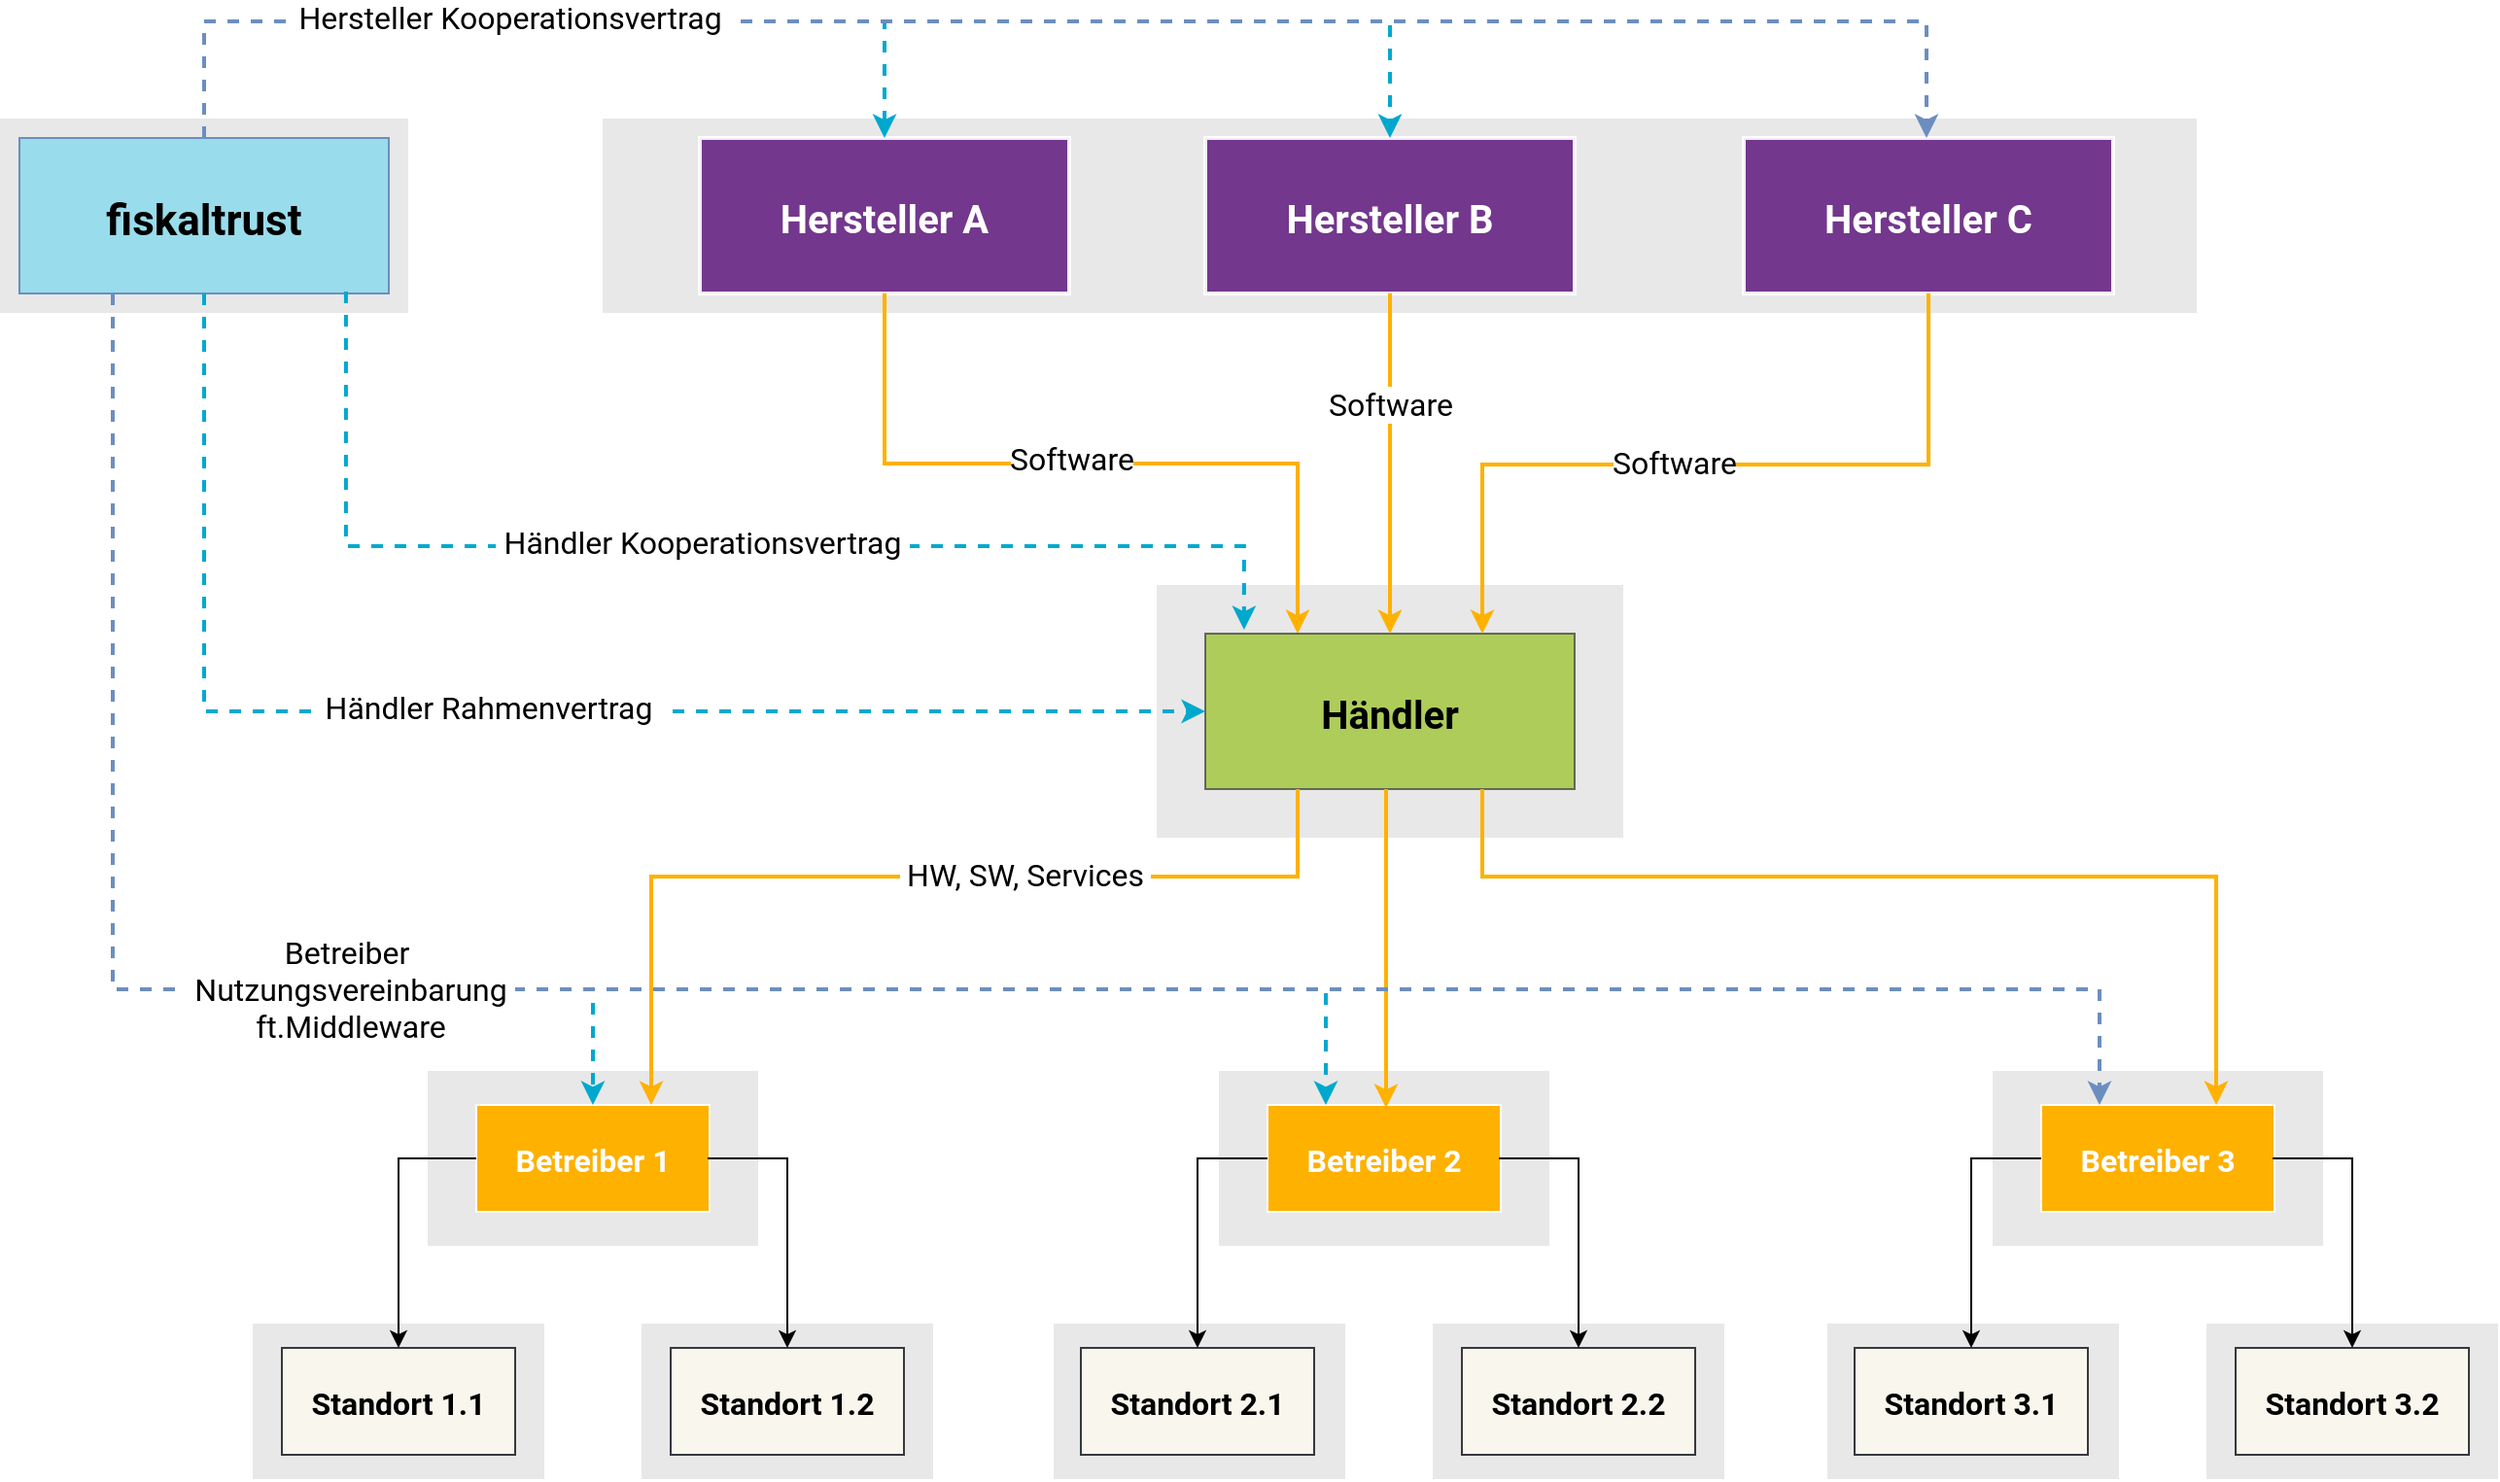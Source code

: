 <mxfile version="13.7.3" type="device"><diagram name="Page-1" id="2c0d36ab-eaac-3732-788b-9136903baeff"><mxGraphModel dx="1200" dy="780" grid="1" gridSize="10" guides="1" tooltips="1" connect="1" arrows="1" fold="1" page="1" pageScale="1.5" pageWidth="1169" pageHeight="827" background="#ffffff" math="0" shadow="0"><root><mxCell id="0"/><mxCell id="1" parent="0"/><mxCell id="xqAZLxv3Vc2gLsiTw-QS-123" value="" style="strokeColor=none;opacity=30;fillColor=#b2b2b2;" parent="1" vertex="1"><mxGeometry x="441" y="190" width="820" height="100" as="geometry"/></mxCell><mxCell id="123" value="" style="strokeColor=none;opacity=30;fillColor=#b2b2b2;" parent="1" vertex="1"><mxGeometry x="131" y="190.0" width="210" height="100.0" as="geometry"/></mxCell><mxCell id="118" value="" style="strokeColor=none;opacity=30;fillColor=#b2b2b2;" parent="1" vertex="1"><mxGeometry x="726" y="430" width="240" height="130" as="geometry"/></mxCell><mxCell id="111" value="" style="strokeColor=none;opacity=30;fillColor=#b2b2b2;" parent="1" vertex="1"><mxGeometry x="351" y="680" width="170" height="90" as="geometry"/></mxCell><mxCell id="108" value="" style="strokeColor=none;opacity=30;fillColor=#b2b2b2;" parent="1" vertex="1"><mxGeometry x="461" y="810" width="150" height="80" as="geometry"/></mxCell><mxCell id="2" value="fiskaltrust" style="rounded=0;strokeColor=#6c8ebf;fontStyle=1;fontFamily=Roboto;fontSize=22;fillColor=#99dceb;fontSource=https%3A%2F%2Ffonts.googleapis.com%2Fcss%3Ffamily%3DRoboto;" parent="1" vertex="1"><mxGeometry x="141" y="200" width="190" height="80" as="geometry"/></mxCell><mxCell id="13" value="Hersteller A" style="rounded=0;gradientColor=none;fontColor=#FFFFFF;fontStyle=1;fontFamily=Roboto;fontSize=20;fillColor=#672483;opacity=90;strokeColor=#FFFFFF;strokeWidth=2;fontSource=https%3A%2F%2Ffonts.googleapis.com%2Fcss%3Ffamily%3DRoboto;" parent="1" vertex="1"><mxGeometry x="491" y="200" width="190" height="80" as="geometry"/></mxCell><mxCell id="62" value="" style="edgeStyle=elbowEdgeStyle;elbow=vertical;strokeWidth=2;rounded=0;entryX=0.25;entryY=0;entryDx=0;entryDy=0;fillColor=#ffcc99;strokeColor=#ffb100;" parent="1" source="13" target="xqAZLxv3Vc2gLsiTw-QS-131" edge="1"><mxGeometry x="28" y="265.5" width="100" height="100" as="geometry"><mxPoint x="28" y="365.5" as="sourcePoint"/><mxPoint x="173" y="585.5" as="targetPoint"/></mxGeometry></mxCell><mxCell id="xqAZLxv3Vc2gLsiTw-QS-152" value="&lt;font style=&quot;font-size: 16px&quot; color=&quot;#000000&quot; face=&quot;Roboto&quot; data-font-src=&quot;https://fonts.googleapis.com/css?family=Roboto&quot;&gt;Software&lt;/font&gt;" style="edgeLabel;html=1;align=center;verticalAlign=middle;resizable=0;points=[];fontColor=#3399FF;" parent="62" vertex="1" connectable="0"><mxGeometry relative="1" as="geometry"><mxPoint x="-11" y="-3" as="offset"/></mxGeometry></mxCell><mxCell id="xqAZLxv3Vc2gLsiTw-QS-124" value="Hersteller B" style="rounded=0;gradientColor=none;fontColor=#FFFFFF;fontStyle=1;fontFamily=Roboto;fontSize=20;fillColor=#672483;opacity=90;strokeColor=#FFFFFF;strokeWidth=2;fontSource=https%3A%2F%2Ffonts.googleapis.com%2Fcss%3Ffamily%3DRoboto;" parent="1" vertex="1"><mxGeometry x="751" y="200" width="190" height="80" as="geometry"/></mxCell><mxCell id="xqAZLxv3Vc2gLsiTw-QS-125" value="Hersteller C" style="rounded=0;gradientColor=none;fontColor=#FFFFFF;fontStyle=1;fontFamily=Roboto;fontSize=20;fillColor=#672483;opacity=90;strokeColor=#FFFFFF;strokeWidth=2;fontSource=https%3A%2F%2Ffonts.googleapis.com%2Fcss%3Ffamily%3DRoboto;" parent="1" vertex="1"><mxGeometry x="1028" y="200" width="190" height="80" as="geometry"/></mxCell><object label="" k1="hallo" id="xqAZLxv3Vc2gLsiTw-QS-128"><mxCell style="edgeStyle=elbowEdgeStyle;elbow=vertical;strokeWidth=2;rounded=0;fillColor=#dae8fc;dashed=1;strokeColor=#00a8ce;" parent="1" source="2" target="13" edge="1"><mxGeometry x="28" y="265.5" width="100" height="100" as="geometry"><mxPoint x="236" y="200" as="sourcePoint"/><mxPoint x="361" y="140" as="targetPoint"/><Array as="points"><mxPoint x="411" y="140"/></Array></mxGeometry></mxCell></object><object label="" k1="hallo" id="xqAZLxv3Vc2gLsiTw-QS-129"><mxCell style="edgeStyle=elbowEdgeStyle;elbow=vertical;strokeWidth=2;rounded=0;exitX=0.5;exitY=0;exitDx=0;exitDy=0;fillColor=#dae8fc;dashed=1;strokeColor=#00a8ce;" parent="1" source="2" target="xqAZLxv3Vc2gLsiTw-QS-124" edge="1"><mxGeometry x="38" y="275.5" width="100" height="100" as="geometry"><mxPoint x="241" y="200" as="sourcePoint"/><mxPoint x="596" y="210" as="targetPoint"/><Array as="points"><mxPoint x="541" y="140"/></Array></mxGeometry></mxCell></object><object label="" k1="hallo" id="xqAZLxv3Vc2gLsiTw-QS-130"><mxCell style="edgeStyle=elbowEdgeStyle;elbow=vertical;strokeWidth=2;rounded=0;entryX=0.5;entryY=0;entryDx=0;entryDy=0;fontColor=#3399FF;fillColor=#dae8fc;strokeColor=#6c8ebf;dashed=1;" parent="1" edge="1"><mxGeometry x="268" y="275.5" width="100" height="100" as="geometry"><mxPoint x="236" y="200" as="sourcePoint"/><mxPoint x="1122" y="200" as="targetPoint"/><Array as="points"><mxPoint x="771" y="140"/></Array></mxGeometry></mxCell></object><mxCell id="xqAZLxv3Vc2gLsiTw-QS-150" value="&lt;font style=&quot;font-size: 16px&quot; color=&quot;#000000&quot; face=&quot;Roboto&quot; data-font-src=&quot;https://fonts.googleapis.com/css?family=Roboto&quot;&gt;&amp;nbsp;Hersteller Kooperationsvertrag&amp;nbsp;&lt;/font&gt;" style="edgeLabel;html=1;align=center;verticalAlign=middle;resizable=0;points=[];fontColor=#3399FF;" parent="xqAZLxv3Vc2gLsiTw-QS-130" vertex="1" connectable="0"><mxGeometry relative="1" as="geometry"><mxPoint x="-286" y="-2" as="offset"/></mxGeometry></mxCell><mxCell id="xqAZLxv3Vc2gLsiTw-QS-131" value="Händler" style="rounded=0;strokeColor=#36393d;fontStyle=1;fontFamily=Roboto;fontSize=20;fillColor=#96c11f;opacity=70;fontSource=https%3A%2F%2Ffonts.googleapis.com%2Fcss%3Ffamily%3DRoboto;" parent="1" vertex="1"><mxGeometry x="751" y="455" width="190" height="80" as="geometry"/></mxCell><object label="" k1="hallo" id="xqAZLxv3Vc2gLsiTw-QS-132"><mxCell style="edgeStyle=elbowEdgeStyle;elbow=vertical;strokeWidth=2;rounded=0;fontColor=#3399FF;fillColor=#dae8fc;dashed=1;strokeColor=#00a8ce;exitX=0.5;exitY=1;exitDx=0;exitDy=0;" parent="1" source="2" target="xqAZLxv3Vc2gLsiTw-QS-131" edge="1"><mxGeometry x="279" y="285.5" width="100" height="100" as="geometry"><mxPoint x="236" y="340" as="sourcePoint"/><mxPoint x="701" y="480" as="targetPoint"/><Array as="points"><mxPoint x="284" y="495"/></Array></mxGeometry></mxCell></object><mxCell id="xqAZLxv3Vc2gLsiTw-QS-151" value="&lt;font style=&quot;font-size: 16px&quot; color=&quot;#000000&quot;&gt;&amp;nbsp;Händler Rahmenvertrag&amp;nbsp;&lt;/font&gt;" style="edgeLabel;html=1;align=center;verticalAlign=middle;resizable=0;points=[];fontColor=#3399FF;fontFamily=Roboto;fontSource=https%3A%2F%2Ffonts.googleapis.com%2Fcss%3Ffamily%3DRoboto;" parent="xqAZLxv3Vc2gLsiTw-QS-132" vertex="1" connectable="0"><mxGeometry relative="1" as="geometry"><mxPoint x="-4" y="-2" as="offset"/></mxGeometry></mxCell><mxCell id="xqAZLxv3Vc2gLsiTw-QS-134" value="" style="edgeStyle=elbowEdgeStyle;elbow=horizontal;strokeWidth=2;rounded=0;entryX=0.5;entryY=0;entryDx=0;entryDy=0;exitX=0.5;exitY=1;exitDx=0;exitDy=0;fillColor=#ffcc99;strokeColor=#ffb100;" parent="1" source="xqAZLxv3Vc2gLsiTw-QS-124" target="xqAZLxv3Vc2gLsiTw-QS-131" edge="1"><mxGeometry x="38" y="275.5" width="100" height="100" as="geometry"><mxPoint x="596" y="290" as="sourcePoint"/><mxPoint x="787.09" y="466.04" as="targetPoint"/></mxGeometry></mxCell><mxCell id="xqAZLxv3Vc2gLsiTw-QS-153" value="&lt;font style=&quot;font-size: 16px&quot; color=&quot;#000000&quot; face=&quot;Roboto&quot; data-font-src=&quot;https://fonts.googleapis.com/css?family=Roboto&quot;&gt;Software&lt;/font&gt;" style="edgeLabel;html=1;align=center;verticalAlign=middle;resizable=0;points=[];fontColor=#3399FF;" parent="xqAZLxv3Vc2gLsiTw-QS-134" vertex="1" connectable="0"><mxGeometry relative="1" as="geometry"><mxPoint y="-31" as="offset"/></mxGeometry></mxCell><mxCell id="xqAZLxv3Vc2gLsiTw-QS-135" value="" style="edgeStyle=elbowEdgeStyle;elbow=vertical;strokeWidth=2;rounded=0;entryX=0.75;entryY=0;entryDx=0;entryDy=0;exitX=0.5;exitY=1;exitDx=0;exitDy=0;fillColor=#ffcc99;strokeColor=#ffb100;" parent="1" source="xqAZLxv3Vc2gLsiTw-QS-125" target="xqAZLxv3Vc2gLsiTw-QS-131" edge="1"><mxGeometry x="38" y="275.5" width="100" height="100" as="geometry"><mxPoint x="596" y="290" as="sourcePoint"/><mxPoint x="782.09" y="466.04" as="targetPoint"/><Array as="points"><mxPoint x="1011" y="368"/></Array></mxGeometry></mxCell><mxCell id="xqAZLxv3Vc2gLsiTw-QS-154" value="&lt;font style=&quot;font-size: 16px&quot; color=&quot;#000000&quot; face=&quot;Roboto&quot; data-font-src=&quot;https://fonts.googleapis.com/css?family=Roboto&quot;&gt;Software&lt;/font&gt;" style="edgeLabel;html=1;align=center;verticalAlign=middle;resizable=0;points=[];fontColor=#3399FF;" parent="xqAZLxv3Vc2gLsiTw-QS-135" vertex="1" connectable="0"><mxGeometry relative="1" as="geometry"><mxPoint x="-17" y="-1" as="offset"/></mxGeometry></mxCell><mxCell id="xqAZLxv3Vc2gLsiTw-QS-137" value="Betreiber 1" style="rounded=0;fontStyle=1;fontFamily=Roboto;fontSize=16;fontColor=#ffffff;strokeColor=#FFFFFF;fillColor=#ffb100;fontSource=https%3A%2F%2Ffonts.googleapis.com%2Fcss%3Ffamily%3DRoboto;" parent="1" vertex="1"><mxGeometry x="376" y="697.5" width="120" height="55" as="geometry"/></mxCell><mxCell id="xqAZLxv3Vc2gLsiTw-QS-156" value="" style="edgeStyle=elbowEdgeStyle;elbow=vertical;strokeWidth=2;rounded=0;entryX=0.75;entryY=0;entryDx=0;entryDy=0;fillColor=#ffcc99;exitX=0.25;exitY=1;exitDx=0;exitDy=0;strokeColor=#ffb100;" parent="1" source="xqAZLxv3Vc2gLsiTw-QS-131" target="xqAZLxv3Vc2gLsiTw-QS-137" edge="1"><mxGeometry x="38" y="275.5" width="100" height="100" as="geometry"><mxPoint x="596" y="290" as="sourcePoint"/><mxPoint x="808.5" y="465" as="targetPoint"/><Array as="points"><mxPoint x="651" y="580"/></Array></mxGeometry></mxCell><mxCell id="xqAZLxv3Vc2gLsiTw-QS-166" value="&lt;font color=&quot;#000000&quot;&gt;&amp;nbsp;HW, SW, Services&amp;nbsp;&lt;/font&gt;" style="edgeLabel;html=1;align=center;verticalAlign=middle;resizable=0;points=[];fontSize=16;fontColor=#FFB570;fontFamily=Roboto;fontSource=https%3A%2F%2Ffonts.googleapis.com%2Fcss%3Ffamily%3DRoboto;" parent="xqAZLxv3Vc2gLsiTw-QS-156" vertex="1" connectable="0"><mxGeometry relative="1" as="geometry"><mxPoint x="62" y="-1" as="offset"/></mxGeometry></mxCell><mxCell id="xqAZLxv3Vc2gLsiTw-QS-167" value="Standort 1.2" style="rounded=0;fillColor=#f9f7ed;fontStyle=1;fontFamily=Roboto;fontSize=16;strokeColor=#36393d;fontSource=https%3A%2F%2Ffonts.googleapis.com%2Fcss%3Ffamily%3DRoboto;" parent="1" vertex="1"><mxGeometry x="476" y="822.5" width="120" height="55" as="geometry"/></mxCell><mxCell id="xqAZLxv3Vc2gLsiTw-QS-168" value="" style="strokeColor=none;opacity=30;fillColor=#b2b2b2;" parent="1" vertex="1"><mxGeometry x="261" y="810" width="150" height="80" as="geometry"/></mxCell><mxCell id="xqAZLxv3Vc2gLsiTw-QS-169" value="Standort 1.1" style="rounded=0;fillColor=#f9f7ed;fontStyle=1;fontFamily=Roboto;fontSize=16;strokeColor=#36393d;fontSource=https%3A%2F%2Ffonts.googleapis.com%2Fcss%3Ffamily%3DRoboto;" parent="1" vertex="1"><mxGeometry x="276" y="822.5" width="120" height="55" as="geometry"/></mxCell><object label="" k1="hallo" id="xqAZLxv3Vc2gLsiTw-QS-185"><mxCell style="edgeStyle=elbowEdgeStyle;elbow=vertical;strokeWidth=1;rounded=0;fontColor=#3399FF;fillColor=#dae8fc;entryX=0.5;entryY=0;entryDx=0;entryDy=0;" parent="1" target="xqAZLxv3Vc2gLsiTw-QS-167" edge="1"><mxGeometry x="319" y="325.5" width="100" height="100" as="geometry"><mxPoint x="495" y="725" as="sourcePoint"/><mxPoint x="331" y="840" as="targetPoint"/><Array as="points"><mxPoint x="551" y="725"/></Array></mxGeometry></mxCell></object><object label="" k1="hallo" id="xqAZLxv3Vc2gLsiTw-QS-191"><mxCell style="edgeStyle=elbowEdgeStyle;elbow=vertical;strokeWidth=1;rounded=0;fontColor=#3399FF;fillColor=#dae8fc;entryX=0.5;entryY=0;entryDx=0;entryDy=0;exitX=0;exitY=0.5;exitDx=0;exitDy=0;" parent="1" source="xqAZLxv3Vc2gLsiTw-QS-137" target="xqAZLxv3Vc2gLsiTw-QS-169" edge="1"><mxGeometry x="319" y="335.5" width="100" height="100" as="geometry"><mxPoint x="341" y="725" as="sourcePoint"/><mxPoint x="376" y="940" as="targetPoint"/><Array as="points"><mxPoint x="301" y="725"/></Array></mxGeometry></mxCell></object><mxCell id="xqAZLxv3Vc2gLsiTw-QS-230" value="" style="strokeColor=none;opacity=30;fillColor=#b2b2b2;" parent="1" vertex="1"><mxGeometry x="758" y="680" width="170" height="90" as="geometry"/></mxCell><mxCell id="xqAZLxv3Vc2gLsiTw-QS-231" value="" style="strokeColor=none;opacity=30;fillColor=#b2b2b2;" parent="1" vertex="1"><mxGeometry x="868" y="810" width="150" height="80" as="geometry"/></mxCell><mxCell id="xqAZLxv3Vc2gLsiTw-QS-232" value="Betreiber 2" style="rounded=0;fontStyle=1;fontFamily=Roboto;fontSize=16;fontColor=#ffffff;strokeColor=#FFFFFF;fillColor=#ffb100;fontSource=https%3A%2F%2Ffonts.googleapis.com%2Fcss%3Ffamily%3DRoboto;" parent="1" vertex="1"><mxGeometry x="783" y="697.5" width="120" height="55" as="geometry"/></mxCell><mxCell id="xqAZLxv3Vc2gLsiTw-QS-233" value="Standort 2.2" style="rounded=0;fillColor=#f9f7ed;fontStyle=1;fontFamily=Roboto;fontSize=16;strokeColor=#36393d;fontSource=https%3A%2F%2Ffonts.googleapis.com%2Fcss%3Ffamily%3DRoboto;" parent="1" vertex="1"><mxGeometry x="883" y="822.5" width="120" height="55" as="geometry"/></mxCell><mxCell id="xqAZLxv3Vc2gLsiTw-QS-234" value="" style="strokeColor=none;opacity=30;fillColor=#b2b2b2;" parent="1" vertex="1"><mxGeometry x="673" y="810" width="150" height="80" as="geometry"/></mxCell><mxCell id="xqAZLxv3Vc2gLsiTw-QS-235" value="Standort 2.1" style="rounded=0;fillColor=#f9f7ed;fontStyle=1;fontFamily=Roboto;fontSize=16;strokeColor=#36393d;fontSource=https%3A%2F%2Ffonts.googleapis.com%2Fcss%3Ffamily%3DRoboto;" parent="1" vertex="1"><mxGeometry x="687" y="822.5" width="120" height="55" as="geometry"/></mxCell><object label="" k1="hallo" id="xqAZLxv3Vc2gLsiTw-QS-236"><mxCell style="edgeStyle=elbowEdgeStyle;elbow=vertical;strokeWidth=1;rounded=0;fontColor=#3399FF;fillColor=#dae8fc;entryX=0.5;entryY=0;entryDx=0;entryDy=0;" parent="1" target="xqAZLxv3Vc2gLsiTw-QS-233" edge="1"><mxGeometry x="726" y="325.5" width="100" height="100" as="geometry"><mxPoint x="902" y="725" as="sourcePoint"/><mxPoint x="738" y="840" as="targetPoint"/><Array as="points"><mxPoint x="958" y="725"/></Array></mxGeometry></mxCell></object><object label="" k1="hallo" id="xqAZLxv3Vc2gLsiTw-QS-237"><mxCell style="edgeStyle=elbowEdgeStyle;elbow=vertical;strokeWidth=1;rounded=0;fontColor=#3399FF;fillColor=#dae8fc;entryX=0.5;entryY=0;entryDx=0;entryDy=0;exitX=0;exitY=0.5;exitDx=0;exitDy=0;" parent="1" source="xqAZLxv3Vc2gLsiTw-QS-232" target="xqAZLxv3Vc2gLsiTw-QS-235" edge="1"><mxGeometry x="726" y="335.5" width="100" height="100" as="geometry"><mxPoint x="748" y="725" as="sourcePoint"/><mxPoint x="783" y="940" as="targetPoint"/><Array as="points"><mxPoint x="708" y="725"/></Array></mxGeometry></mxCell></object><mxCell id="xqAZLxv3Vc2gLsiTw-QS-158" value="" style="edgeStyle=elbowEdgeStyle;elbow=vertical;strokeWidth=2;rounded=0;fillColor=#ffcc99;strokeColor=#ffb100;" parent="1" edge="1"><mxGeometry x="49" y="285.5" width="100" height="100" as="geometry"><mxPoint x="844" y="535" as="sourcePoint"/><mxPoint x="844" y="699" as="targetPoint"/><Array as="points"><mxPoint x="772" y="620"/></Array></mxGeometry></mxCell><object label="" k1="hallo" id="xqAZLxv3Vc2gLsiTw-QS-139"><mxCell style="edgeStyle=elbowEdgeStyle;elbow=vertical;strokeWidth=2;rounded=0;fontColor=#3399FF;fillColor=#dae8fc;dashed=1;entryX=0.5;entryY=0;entryDx=0;entryDy=0;strokeColor=#00a8ce;" parent="1" target="xqAZLxv3Vc2gLsiTw-QS-137" edge="1"><mxGeometry x="289" y="273.5" width="100" height="100" as="geometry"><mxPoint x="189" y="280" as="sourcePoint"/><mxPoint x="436" y="675.5" as="targetPoint"/><Array as="points"><mxPoint x="311" y="638"/></Array></mxGeometry></mxCell></object><object label="" k1="hallo" id="xqAZLxv3Vc2gLsiTw-QS-144"><mxCell style="edgeStyle=elbowEdgeStyle;elbow=vertical;strokeWidth=2;rounded=0;fontColor=#3399FF;fillColor=#dae8fc;dashed=1;entryX=0.25;entryY=0;entryDx=0;entryDy=0;strokeColor=#00a8ce;" parent="1" target="xqAZLxv3Vc2gLsiTw-QS-232" edge="1"><mxGeometry x="299" y="283.5" width="100" height="100" as="geometry"><mxPoint x="189" y="280" as="sourcePoint"/><mxPoint x="813" y="686.5" as="targetPoint"/><Array as="points"><mxPoint x="421" y="638"/></Array></mxGeometry></mxCell></object><mxCell id="xqAZLxv3Vc2gLsiTw-QS-245" value="" style="strokeColor=none;opacity=30;fillColor=#b2b2b2;" parent="1" vertex="1"><mxGeometry x="1156" y="680" width="170" height="90" as="geometry"/></mxCell><mxCell id="xqAZLxv3Vc2gLsiTw-QS-246" value="" style="strokeColor=none;opacity=30;fillColor=#b2b2b2;" parent="1" vertex="1"><mxGeometry x="1266" y="810" width="150" height="80" as="geometry"/></mxCell><mxCell id="xqAZLxv3Vc2gLsiTw-QS-247" value="Betreiber 3" style="rounded=0;fontStyle=1;fontFamily=Roboto;fontSize=16;fontColor=#ffffff;strokeColor=#FFFFFF;fillColor=#ffb100;fontSource=https%3A%2F%2Ffonts.googleapis.com%2Fcss%3Ffamily%3DRoboto;" parent="1" vertex="1"><mxGeometry x="1181" y="697.5" width="120" height="55" as="geometry"/></mxCell><mxCell id="xqAZLxv3Vc2gLsiTw-QS-248" value="Standort 3.2" style="rounded=0;fillColor=#f9f7ed;fontStyle=1;fontFamily=Roboto;fontSize=16;strokeColor=#36393d;fontSource=https%3A%2F%2Ffonts.googleapis.com%2Fcss%3Ffamily%3DRoboto;" parent="1" vertex="1"><mxGeometry x="1281" y="822.5" width="120" height="55" as="geometry"/></mxCell><mxCell id="xqAZLxv3Vc2gLsiTw-QS-249" value="" style="strokeColor=none;opacity=30;fillColor=#b2b2b2;" parent="1" vertex="1"><mxGeometry x="1071" y="810" width="150" height="80" as="geometry"/></mxCell><mxCell id="xqAZLxv3Vc2gLsiTw-QS-250" value="Standort 3.1" style="rounded=0;fillColor=#f9f7ed;fontStyle=1;fontFamily=Roboto;fontSize=16;strokeColor=#36393d;fontSource=https%3A%2F%2Ffonts.googleapis.com%2Fcss%3Ffamily%3DRoboto;" parent="1" vertex="1"><mxGeometry x="1085" y="822.5" width="120" height="55" as="geometry"/></mxCell><object label="" k1="hallo" id="xqAZLxv3Vc2gLsiTw-QS-251"><mxCell style="edgeStyle=elbowEdgeStyle;elbow=vertical;strokeWidth=1;rounded=0;fontColor=#3399FF;fillColor=#dae8fc;entryX=0.5;entryY=0;entryDx=0;entryDy=0;" parent="1" target="xqAZLxv3Vc2gLsiTw-QS-248" edge="1"><mxGeometry x="1124" y="325.5" width="100" height="100" as="geometry"><mxPoint x="1300" y="725" as="sourcePoint"/><mxPoint x="1136" y="840" as="targetPoint"/><Array as="points"><mxPoint x="1356" y="725"/></Array></mxGeometry></mxCell></object><object label="" k1="hallo" id="xqAZLxv3Vc2gLsiTw-QS-252"><mxCell style="edgeStyle=elbowEdgeStyle;elbow=vertical;strokeWidth=1;rounded=0;fontColor=#3399FF;fillColor=#dae8fc;entryX=0.5;entryY=0;entryDx=0;entryDy=0;exitX=0;exitY=0.5;exitDx=0;exitDy=0;" parent="1" source="xqAZLxv3Vc2gLsiTw-QS-247" target="xqAZLxv3Vc2gLsiTw-QS-250" edge="1"><mxGeometry x="1124" y="335.5" width="100" height="100" as="geometry"><mxPoint x="1146" y="725" as="sourcePoint"/><mxPoint x="1181" y="940" as="targetPoint"/><Array as="points"><mxPoint x="1106" y="725"/></Array></mxGeometry></mxCell></object><object label="" k1="hallo" id="xqAZLxv3Vc2gLsiTw-QS-145"><mxCell style="edgeStyle=elbowEdgeStyle;elbow=vertical;strokeWidth=2;rounded=0;fontColor=#3399FF;fillColor=#dae8fc;strokeColor=#6c8ebf;dashed=1;entryX=0.25;entryY=0;entryDx=0;entryDy=0;" parent="1" target="xqAZLxv3Vc2gLsiTw-QS-247" edge="1"><mxGeometry x="309" y="293.5" width="100" height="100" as="geometry"><mxPoint x="189" y="280" as="sourcePoint"/><mxPoint x="1191" y="668" as="targetPoint"/><Array as="points"><mxPoint x="561" y="638"/></Array></mxGeometry></mxCell></object><mxCell id="xqAZLxv3Vc2gLsiTw-QS-155" value="&lt;font style=&quot;font-size: 16px&quot; color=&quot;#000000&quot;&gt;Betreiber&amp;nbsp;&lt;br&gt;&amp;nbsp;Nutzungsvereinbarung&amp;nbsp;&lt;br&gt;ft.Middleware&lt;/font&gt;" style="edgeLabel;html=1;align=center;verticalAlign=middle;resizable=0;points=[];fontColor=#3399FF;fontFamily=Roboto;fontSource=https%3A%2F%2Ffonts.googleapis.com%2Fcss%3Ffamily%3DRoboto;" parent="xqAZLxv3Vc2gLsiTw-QS-145" vertex="1" connectable="0"><mxGeometry relative="1" as="geometry"><mxPoint x="-240" as="offset"/></mxGeometry></mxCell><mxCell id="xqAZLxv3Vc2gLsiTw-QS-160" value="" style="edgeStyle=elbowEdgeStyle;elbow=vertical;strokeWidth=2;rounded=0;fillColor=#ffcc99;exitX=0.75;exitY=1;exitDx=0;exitDy=0;entryX=0.75;entryY=0;entryDx=0;entryDy=0;strokeColor=#ffb100;" parent="1" source="xqAZLxv3Vc2gLsiTw-QS-131" target="xqAZLxv3Vc2gLsiTw-QS-247" edge="1"><mxGeometry x="63" y="295.5" width="100" height="100" as="geometry"><mxPoint x="846" y="540" as="sourcePoint"/><mxPoint x="1101" y="580" as="targetPoint"/><Array as="points"><mxPoint x="906" y="580"/></Array></mxGeometry></mxCell><object label="" k1="hallo" id="xqAZLxv3Vc2gLsiTw-QS-253"><mxCell style="edgeStyle=elbowEdgeStyle;elbow=vertical;strokeWidth=2;rounded=0;fontColor=#3399FF;fillColor=#dae8fc;dashed=1;exitX=0.884;exitY=0.988;exitDx=0;exitDy=0;entryX=0.105;entryY=-0.025;entryDx=0;entryDy=0;entryPerimeter=0;exitPerimeter=0;strokeColor=#00a8ce;" parent="1" source="2" target="xqAZLxv3Vc2gLsiTw-QS-131" edge="1"><mxGeometry x="289" y="295.5" width="100" height="100" as="geometry"><mxPoint x="293.5" y="290" as="sourcePoint"/><mxPoint x="761" y="485" as="targetPoint"/><Array as="points"><mxPoint x="351" y="410"/></Array></mxGeometry></mxCell></object><mxCell id="xqAZLxv3Vc2gLsiTw-QS-254" value="&lt;font style=&quot;font-size: 16px&quot; color=&quot;#000000&quot; face=&quot;Roboto&quot; data-font-src=&quot;https://fonts.googleapis.com/css?family=Roboto&quot;&gt;&amp;nbsp;Händler Kooperationsvertrag&amp;nbsp;&lt;/font&gt;" style="edgeLabel;html=1;align=center;verticalAlign=middle;resizable=0;points=[];fontColor=#3399FF;" parent="xqAZLxv3Vc2gLsiTw-QS-253" vertex="1" connectable="0"><mxGeometry relative="1" as="geometry"><mxPoint x="-4" y="-2" as="offset"/></mxGeometry></mxCell></root></mxGraphModel></diagram></mxfile>